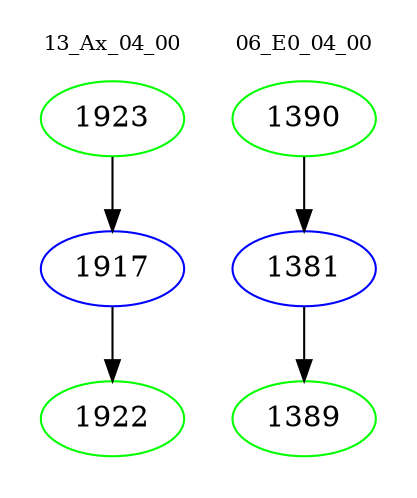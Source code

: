 digraph{
subgraph cluster_0 {
color = white
label = "13_Ax_04_00";
fontsize=10;
T0_1923 [label="1923", color="green"]
T0_1923 -> T0_1917 [color="black"]
T0_1917 [label="1917", color="blue"]
T0_1917 -> T0_1922 [color="black"]
T0_1922 [label="1922", color="green"]
}
subgraph cluster_1 {
color = white
label = "06_E0_04_00";
fontsize=10;
T1_1390 [label="1390", color="green"]
T1_1390 -> T1_1381 [color="black"]
T1_1381 [label="1381", color="blue"]
T1_1381 -> T1_1389 [color="black"]
T1_1389 [label="1389", color="green"]
}
}
